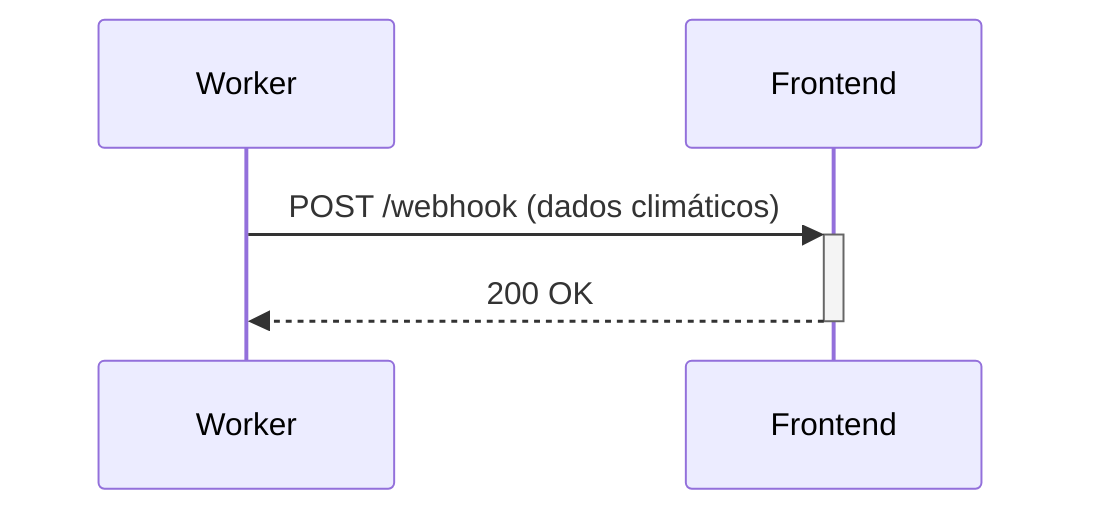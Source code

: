 sequenceDiagram
    Worker->>+Frontend: POST /webhook (dados climáticos)
    Frontend-->>-Worker: 200 OK
